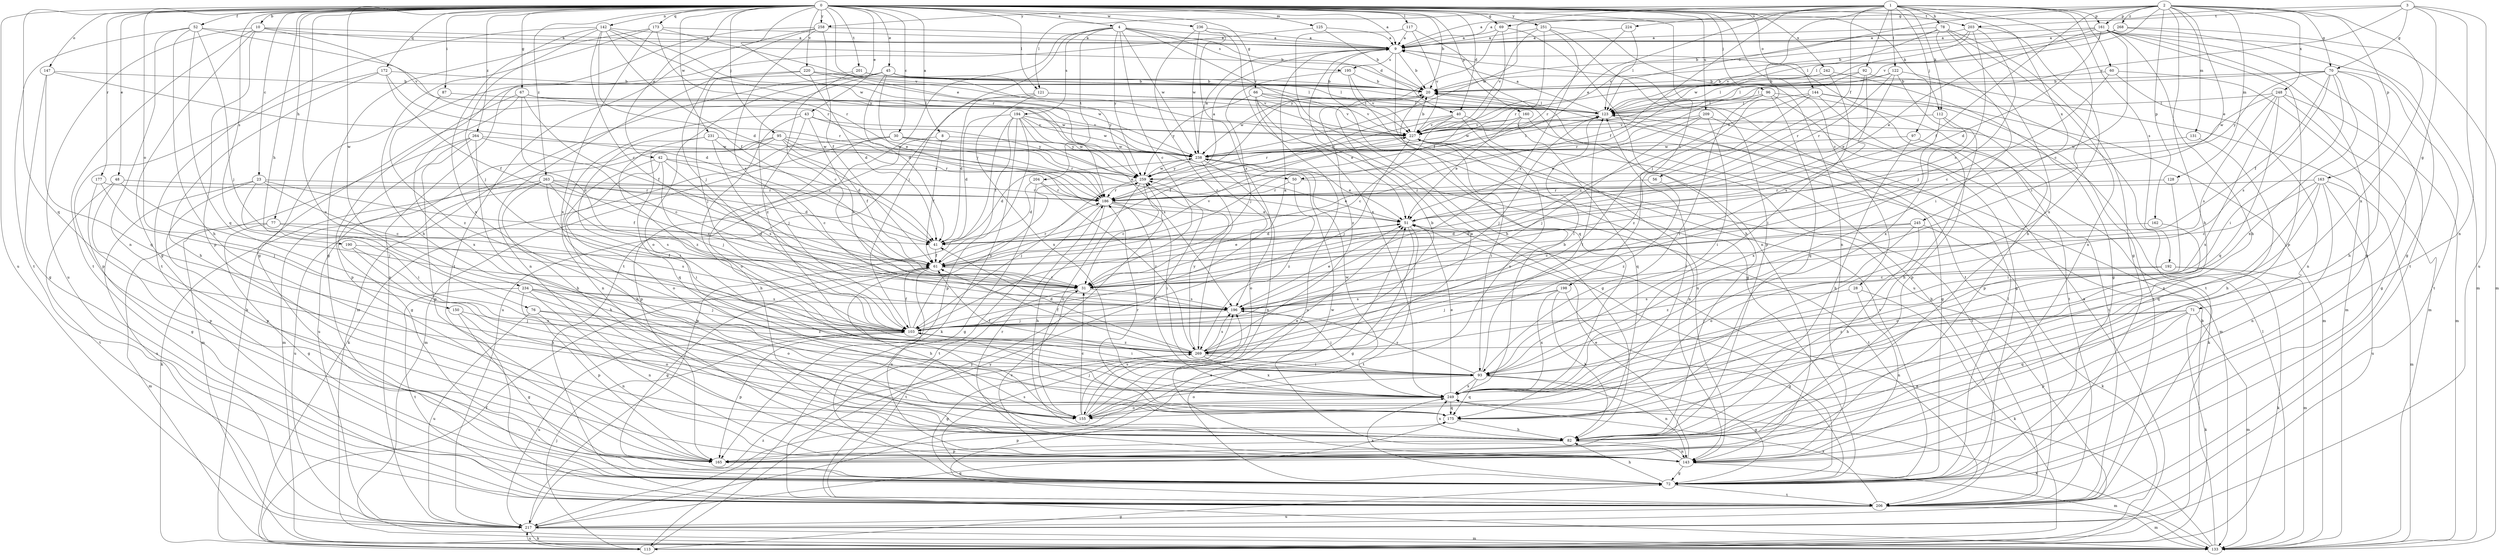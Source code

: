strict digraph  {
0;
1;
2;
3;
4;
8;
9;
10;
20;
23;
28;
30;
31;
40;
41;
42;
43;
45;
48;
50;
51;
52;
56;
60;
61;
66;
67;
69;
70;
71;
72;
76;
77;
78;
82;
87;
92;
93;
95;
96;
97;
103;
112;
113;
117;
121;
122;
123;
125;
128;
131;
133;
142;
143;
144;
147;
150;
155;
160;
161;
162;
163;
165;
172;
173;
175;
177;
186;
190;
192;
194;
195;
196;
198;
201;
203;
204;
206;
209;
217;
220;
224;
227;
231;
234;
236;
238;
242;
245;
248;
249;
251;
258;
259;
263;
264;
268;
269;
0 -> 4  [label=a];
0 -> 8  [label=a];
0 -> 9  [label=a];
0 -> 10  [label=b];
0 -> 20  [label=b];
0 -> 23  [label=c];
0 -> 28  [label=c];
0 -> 30  [label=c];
0 -> 40  [label=d];
0 -> 42  [label=e];
0 -> 43  [label=e];
0 -> 45  [label=e];
0 -> 48  [label=e];
0 -> 50  [label=e];
0 -> 52  [label=f];
0 -> 66  [label=g];
0 -> 67  [label=g];
0 -> 69  [label=g];
0 -> 76  [label=h];
0 -> 77  [label=h];
0 -> 87  [label=i];
0 -> 95  [label=j];
0 -> 96  [label=j];
0 -> 112  [label=k];
0 -> 117  [label=l];
0 -> 121  [label=l];
0 -> 125  [label=m];
0 -> 142  [label=n];
0 -> 144  [label=o];
0 -> 147  [label=o];
0 -> 150  [label=o];
0 -> 155  [label=o];
0 -> 160  [label=p];
0 -> 172  [label=q];
0 -> 173  [label=q];
0 -> 175  [label=q];
0 -> 177  [label=r];
0 -> 186  [label=r];
0 -> 190  [label=s];
0 -> 198  [label=t];
0 -> 201  [label=t];
0 -> 203  [label=t];
0 -> 209  [label=u];
0 -> 217  [label=u];
0 -> 220  [label=v];
0 -> 231  [label=w];
0 -> 234  [label=w];
0 -> 236  [label=w];
0 -> 242  [label=x];
0 -> 251  [label=y];
0 -> 258  [label=y];
0 -> 263  [label=z];
0 -> 264  [label=z];
1 -> 50  [label=e];
1 -> 56  [label=f];
1 -> 60  [label=f];
1 -> 61  [label=f];
1 -> 78  [label=h];
1 -> 92  [label=i];
1 -> 93  [label=i];
1 -> 97  [label=j];
1 -> 103  [label=j];
1 -> 112  [label=k];
1 -> 121  [label=l];
1 -> 122  [label=l];
1 -> 161  [label=p];
1 -> 192  [label=s];
1 -> 224  [label=v];
1 -> 238  [label=w];
1 -> 245  [label=x];
1 -> 258  [label=y];
2 -> 9  [label=a];
2 -> 51  [label=e];
2 -> 61  [label=f];
2 -> 69  [label=g];
2 -> 70  [label=g];
2 -> 82  [label=h];
2 -> 123  [label=l];
2 -> 128  [label=m];
2 -> 131  [label=m];
2 -> 161  [label=p];
2 -> 162  [label=p];
2 -> 163  [label=p];
2 -> 227  [label=v];
2 -> 248  [label=x];
2 -> 249  [label=x];
2 -> 268  [label=z];
3 -> 9  [label=a];
3 -> 70  [label=g];
3 -> 71  [label=g];
3 -> 143  [label=n];
3 -> 203  [label=t];
3 -> 217  [label=u];
3 -> 227  [label=v];
4 -> 9  [label=a];
4 -> 31  [label=c];
4 -> 40  [label=d];
4 -> 103  [label=j];
4 -> 194  [label=s];
4 -> 195  [label=s];
4 -> 204  [label=t];
4 -> 206  [label=t];
4 -> 227  [label=v];
4 -> 238  [label=w];
4 -> 259  [label=y];
8 -> 61  [label=f];
8 -> 165  [label=p];
8 -> 238  [label=w];
9 -> 20  [label=b];
9 -> 175  [label=q];
9 -> 195  [label=s];
9 -> 206  [label=t];
9 -> 217  [label=u];
10 -> 9  [label=a];
10 -> 20  [label=b];
10 -> 72  [label=g];
10 -> 165  [label=p];
10 -> 186  [label=r];
10 -> 206  [label=t];
10 -> 217  [label=u];
20 -> 123  [label=l];
20 -> 238  [label=w];
20 -> 269  [label=z];
23 -> 31  [label=c];
23 -> 61  [label=f];
23 -> 93  [label=i];
23 -> 165  [label=p];
23 -> 186  [label=r];
23 -> 217  [label=u];
28 -> 113  [label=k];
28 -> 143  [label=n];
28 -> 196  [label=s];
30 -> 51  [label=e];
30 -> 82  [label=h];
30 -> 113  [label=k];
30 -> 133  [label=m];
30 -> 186  [label=r];
30 -> 238  [label=w];
31 -> 196  [label=s];
31 -> 206  [label=t];
40 -> 31  [label=c];
40 -> 61  [label=f];
40 -> 143  [label=n];
40 -> 155  [label=o];
40 -> 186  [label=r];
40 -> 227  [label=v];
41 -> 61  [label=f];
42 -> 31  [label=c];
42 -> 82  [label=h];
42 -> 103  [label=j];
42 -> 155  [label=o];
42 -> 196  [label=s];
42 -> 259  [label=y];
43 -> 103  [label=j];
43 -> 143  [label=n];
43 -> 155  [label=o];
43 -> 196  [label=s];
43 -> 227  [label=v];
43 -> 259  [label=y];
45 -> 20  [label=b];
45 -> 41  [label=d];
45 -> 51  [label=e];
45 -> 123  [label=l];
45 -> 133  [label=m];
45 -> 155  [label=o];
45 -> 227  [label=v];
45 -> 259  [label=y];
45 -> 269  [label=z];
48 -> 103  [label=j];
48 -> 165  [label=p];
48 -> 186  [label=r];
48 -> 206  [label=t];
50 -> 186  [label=r];
50 -> 206  [label=t];
50 -> 269  [label=z];
51 -> 41  [label=d];
51 -> 72  [label=g];
51 -> 206  [label=t];
52 -> 9  [label=a];
52 -> 82  [label=h];
52 -> 103  [label=j];
52 -> 143  [label=n];
52 -> 175  [label=q];
52 -> 206  [label=t];
52 -> 227  [label=v];
56 -> 186  [label=r];
56 -> 269  [label=z];
60 -> 20  [label=b];
60 -> 31  [label=c];
60 -> 133  [label=m];
60 -> 143  [label=n];
61 -> 31  [label=c];
61 -> 51  [label=e];
61 -> 72  [label=g];
61 -> 82  [label=h];
61 -> 143  [label=n];
61 -> 186  [label=r];
61 -> 227  [label=v];
66 -> 51  [label=e];
66 -> 72  [label=g];
66 -> 123  [label=l];
66 -> 217  [label=u];
66 -> 227  [label=v];
66 -> 259  [label=y];
67 -> 31  [label=c];
67 -> 61  [label=f];
67 -> 123  [label=l];
67 -> 165  [label=p];
67 -> 238  [label=w];
67 -> 249  [label=x];
69 -> 9  [label=a];
69 -> 61  [label=f];
69 -> 82  [label=h];
69 -> 259  [label=y];
70 -> 20  [label=b];
70 -> 61  [label=f];
70 -> 82  [label=h];
70 -> 93  [label=i];
70 -> 123  [label=l];
70 -> 196  [label=s];
70 -> 206  [label=t];
70 -> 249  [label=x];
70 -> 259  [label=y];
71 -> 103  [label=j];
71 -> 113  [label=k];
71 -> 133  [label=m];
71 -> 165  [label=p];
71 -> 175  [label=q];
71 -> 269  [label=z];
72 -> 82  [label=h];
72 -> 123  [label=l];
72 -> 196  [label=s];
72 -> 206  [label=t];
72 -> 227  [label=v];
72 -> 249  [label=x];
76 -> 103  [label=j];
76 -> 143  [label=n];
76 -> 217  [label=u];
76 -> 269  [label=z];
77 -> 41  [label=d];
77 -> 72  [label=g];
77 -> 133  [label=m];
77 -> 196  [label=s];
78 -> 9  [label=a];
78 -> 20  [label=b];
78 -> 72  [label=g];
78 -> 82  [label=h];
78 -> 93  [label=i];
78 -> 123  [label=l];
78 -> 143  [label=n];
82 -> 143  [label=n];
82 -> 165  [label=p];
82 -> 249  [label=x];
87 -> 123  [label=l];
87 -> 269  [label=z];
92 -> 20  [label=b];
92 -> 123  [label=l];
92 -> 133  [label=m];
92 -> 186  [label=r];
92 -> 196  [label=s];
93 -> 61  [label=f];
93 -> 72  [label=g];
93 -> 123  [label=l];
93 -> 143  [label=n];
93 -> 155  [label=o];
93 -> 175  [label=q];
93 -> 196  [label=s];
93 -> 249  [label=x];
95 -> 61  [label=f];
95 -> 133  [label=m];
95 -> 175  [label=q];
95 -> 186  [label=r];
95 -> 217  [label=u];
95 -> 238  [label=w];
95 -> 259  [label=y];
96 -> 72  [label=g];
96 -> 93  [label=i];
96 -> 123  [label=l];
96 -> 175  [label=q];
96 -> 186  [label=r];
96 -> 206  [label=t];
97 -> 82  [label=h];
97 -> 113  [label=k];
97 -> 238  [label=w];
103 -> 9  [label=a];
103 -> 61  [label=f];
103 -> 93  [label=i];
103 -> 165  [label=p];
103 -> 217  [label=u];
103 -> 259  [label=y];
103 -> 269  [label=z];
112 -> 82  [label=h];
112 -> 165  [label=p];
112 -> 227  [label=v];
112 -> 249  [label=x];
113 -> 9  [label=a];
113 -> 61  [label=f];
113 -> 72  [label=g];
113 -> 103  [label=j];
113 -> 217  [label=u];
113 -> 259  [label=y];
117 -> 9  [label=a];
117 -> 82  [label=h];
117 -> 143  [label=n];
117 -> 227  [label=v];
121 -> 41  [label=d];
121 -> 123  [label=l];
121 -> 217  [label=u];
121 -> 227  [label=v];
121 -> 249  [label=x];
122 -> 20  [label=b];
122 -> 51  [label=e];
122 -> 123  [label=l];
122 -> 186  [label=r];
122 -> 206  [label=t];
122 -> 249  [label=x];
123 -> 9  [label=a];
123 -> 72  [label=g];
123 -> 103  [label=j];
123 -> 227  [label=v];
125 -> 9  [label=a];
125 -> 20  [label=b];
125 -> 72  [label=g];
128 -> 93  [label=i];
128 -> 186  [label=r];
131 -> 82  [label=h];
131 -> 238  [label=w];
133 -> 20  [label=b];
133 -> 51  [label=e];
133 -> 123  [label=l];
133 -> 249  [label=x];
133 -> 259  [label=y];
142 -> 9  [label=a];
142 -> 31  [label=c];
142 -> 41  [label=d];
142 -> 61  [label=f];
142 -> 103  [label=j];
142 -> 206  [label=t];
142 -> 238  [label=w];
142 -> 249  [label=x];
142 -> 259  [label=y];
143 -> 31  [label=c];
143 -> 51  [label=e];
143 -> 72  [label=g];
143 -> 133  [label=m];
143 -> 186  [label=r];
143 -> 238  [label=w];
144 -> 31  [label=c];
144 -> 123  [label=l];
144 -> 133  [label=m];
144 -> 165  [label=p];
144 -> 206  [label=t];
144 -> 269  [label=z];
147 -> 20  [label=b];
147 -> 41  [label=d];
147 -> 72  [label=g];
147 -> 175  [label=q];
150 -> 72  [label=g];
150 -> 103  [label=j];
150 -> 155  [label=o];
155 -> 9  [label=a];
155 -> 31  [label=c];
155 -> 51  [label=e];
155 -> 123  [label=l];
155 -> 196  [label=s];
160 -> 51  [label=e];
160 -> 133  [label=m];
160 -> 175  [label=q];
160 -> 227  [label=v];
160 -> 238  [label=w];
161 -> 9  [label=a];
161 -> 20  [label=b];
161 -> 31  [label=c];
161 -> 41  [label=d];
161 -> 51  [label=e];
161 -> 72  [label=g];
161 -> 82  [label=h];
161 -> 133  [label=m];
161 -> 165  [label=p];
161 -> 206  [label=t];
162 -> 41  [label=d];
162 -> 155  [label=o];
163 -> 31  [label=c];
163 -> 133  [label=m];
163 -> 143  [label=n];
163 -> 175  [label=q];
163 -> 186  [label=r];
163 -> 217  [label=u];
163 -> 249  [label=x];
172 -> 20  [label=b];
172 -> 61  [label=f];
172 -> 82  [label=h];
172 -> 165  [label=p];
172 -> 186  [label=r];
173 -> 9  [label=a];
173 -> 72  [label=g];
173 -> 82  [label=h];
173 -> 186  [label=r];
173 -> 227  [label=v];
173 -> 249  [label=x];
175 -> 82  [label=h];
175 -> 103  [label=j];
175 -> 165  [label=p];
175 -> 186  [label=r];
177 -> 72  [label=g];
177 -> 103  [label=j];
177 -> 186  [label=r];
186 -> 51  [label=e];
186 -> 82  [label=h];
186 -> 93  [label=i];
186 -> 206  [label=t];
186 -> 249  [label=x];
190 -> 61  [label=f];
190 -> 82  [label=h];
190 -> 249  [label=x];
192 -> 31  [label=c];
192 -> 113  [label=k];
192 -> 133  [label=m];
192 -> 269  [label=z];
194 -> 41  [label=d];
194 -> 61  [label=f];
194 -> 113  [label=k];
194 -> 165  [label=p];
194 -> 196  [label=s];
194 -> 217  [label=u];
194 -> 227  [label=v];
194 -> 238  [label=w];
194 -> 259  [label=y];
195 -> 20  [label=b];
195 -> 72  [label=g];
195 -> 103  [label=j];
195 -> 227  [label=v];
196 -> 51  [label=e];
196 -> 93  [label=i];
196 -> 103  [label=j];
198 -> 72  [label=g];
198 -> 82  [label=h];
198 -> 103  [label=j];
198 -> 196  [label=s];
198 -> 249  [label=x];
201 -> 20  [label=b];
201 -> 31  [label=c];
201 -> 103  [label=j];
201 -> 123  [label=l];
203 -> 9  [label=a];
203 -> 31  [label=c];
203 -> 103  [label=j];
203 -> 227  [label=v];
203 -> 238  [label=w];
203 -> 249  [label=x];
204 -> 41  [label=d];
204 -> 72  [label=g];
204 -> 186  [label=r];
204 -> 269  [label=z];
206 -> 20  [label=b];
206 -> 133  [label=m];
206 -> 217  [label=u];
206 -> 249  [label=x];
209 -> 51  [label=e];
209 -> 93  [label=i];
209 -> 103  [label=j];
209 -> 206  [label=t];
209 -> 227  [label=v];
217 -> 51  [label=e];
217 -> 113  [label=k];
217 -> 133  [label=m];
217 -> 175  [label=q];
217 -> 269  [label=z];
220 -> 20  [label=b];
220 -> 41  [label=d];
220 -> 113  [label=k];
220 -> 123  [label=l];
220 -> 143  [label=n];
220 -> 238  [label=w];
224 -> 9  [label=a];
224 -> 123  [label=l];
224 -> 186  [label=r];
227 -> 20  [label=b];
227 -> 93  [label=i];
227 -> 103  [label=j];
227 -> 143  [label=n];
227 -> 206  [label=t];
227 -> 238  [label=w];
231 -> 31  [label=c];
231 -> 41  [label=d];
231 -> 93  [label=i];
231 -> 238  [label=w];
231 -> 269  [label=z];
234 -> 103  [label=j];
234 -> 143  [label=n];
234 -> 155  [label=o];
234 -> 165  [label=p];
234 -> 196  [label=s];
234 -> 206  [label=t];
236 -> 9  [label=a];
236 -> 196  [label=s];
236 -> 238  [label=w];
236 -> 249  [label=x];
236 -> 269  [label=z];
238 -> 9  [label=a];
238 -> 41  [label=d];
238 -> 51  [label=e];
238 -> 123  [label=l];
238 -> 143  [label=n];
238 -> 155  [label=o];
238 -> 259  [label=y];
242 -> 20  [label=b];
242 -> 72  [label=g];
242 -> 93  [label=i];
245 -> 31  [label=c];
245 -> 41  [label=d];
245 -> 82  [label=h];
245 -> 113  [label=k];
245 -> 155  [label=o];
248 -> 72  [label=g];
248 -> 123  [label=l];
248 -> 133  [label=m];
248 -> 175  [label=q];
248 -> 196  [label=s];
248 -> 238  [label=w];
248 -> 249  [label=x];
249 -> 20  [label=b];
249 -> 51  [label=e];
249 -> 155  [label=o];
249 -> 175  [label=q];
249 -> 238  [label=w];
251 -> 9  [label=a];
251 -> 143  [label=n];
251 -> 165  [label=p];
251 -> 186  [label=r];
251 -> 196  [label=s];
251 -> 227  [label=v];
258 -> 9  [label=a];
258 -> 61  [label=f];
258 -> 103  [label=j];
258 -> 196  [label=s];
258 -> 206  [label=t];
258 -> 217  [label=u];
259 -> 9  [label=a];
259 -> 31  [label=c];
259 -> 51  [label=e];
259 -> 103  [label=j];
259 -> 155  [label=o];
259 -> 186  [label=r];
259 -> 238  [label=w];
263 -> 31  [label=c];
263 -> 41  [label=d];
263 -> 82  [label=h];
263 -> 93  [label=i];
263 -> 113  [label=k];
263 -> 186  [label=r];
263 -> 196  [label=s];
263 -> 217  [label=u];
264 -> 31  [label=c];
264 -> 72  [label=g];
264 -> 82  [label=h];
264 -> 133  [label=m];
264 -> 165  [label=p];
264 -> 238  [label=w];
268 -> 9  [label=a];
268 -> 72  [label=g];
268 -> 123  [label=l];
268 -> 133  [label=m];
268 -> 227  [label=v];
269 -> 20  [label=b];
269 -> 41  [label=d];
269 -> 61  [label=f];
269 -> 72  [label=g];
269 -> 93  [label=i];
269 -> 123  [label=l];
269 -> 196  [label=s];
269 -> 249  [label=x];
269 -> 259  [label=y];
}
